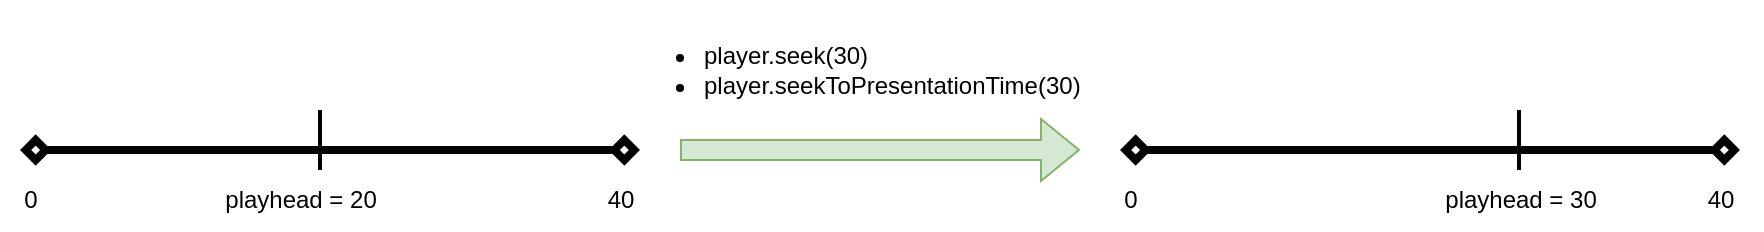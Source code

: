 <mxfile version="20.8.16" type="device"><diagram name="Seite-1" id="FOGZsUsDP9LusgoQiSli"><mxGraphModel dx="2074" dy="1214" grid="1" gridSize="10" guides="1" tooltips="1" connect="1" arrows="1" fold="1" page="1" pageScale="1" pageWidth="1654" pageHeight="1169" math="0" shadow="0"><root><mxCell id="0"/><mxCell id="1" parent="0"/><mxCell id="myv0Ks547uYpSwxC-bRw-2" value="&lt;ul style=&quot;&quot;&gt;&lt;li&gt;player.seek(30)&lt;/li&gt;&lt;li&gt;player.seekToPresentationTime(30)&lt;/li&gt;&lt;/ul&gt;" style="text;html=1;align=left;verticalAlign=middle;resizable=0;points=[];autosize=1;strokeColor=none;fillColor=none;" vertex="1" parent="1"><mxGeometry x="440" y="285" width="250" height="70" as="geometry"/></mxCell><mxCell id="myv0Ks547uYpSwxC-bRw-10" value="" style="shape=flexArrow;endArrow=classic;html=1;rounded=0;fontSize=12;fillColor=#d5e8d4;strokeColor=#82b366;" edge="1" parent="1"><mxGeometry width="50" height="50" relative="1" as="geometry"><mxPoint x="470" y="360" as="sourcePoint"/><mxPoint x="670" y="360" as="targetPoint"/></mxGeometry></mxCell><mxCell id="myv0Ks547uYpSwxC-bRw-11" value="" style="endArrow=diamond;html=1;rounded=0;startArrow=diamond;startFill=0;strokeWidth=4;endFill=0;" edge="1" parent="1"><mxGeometry width="50" height="50" relative="1" as="geometry"><mxPoint x="140" y="360" as="sourcePoint"/><mxPoint x="450" y="360" as="targetPoint"/></mxGeometry></mxCell><mxCell id="myv0Ks547uYpSwxC-bRw-12" value="0" style="text;html=1;align=center;verticalAlign=middle;resizable=0;points=[];autosize=1;strokeColor=none;fillColor=none;" vertex="1" parent="1"><mxGeometry x="130" y="370" width="30" height="30" as="geometry"/></mxCell><mxCell id="myv0Ks547uYpSwxC-bRw-13" value="playhead = 20" style="text;html=1;align=center;verticalAlign=middle;resizable=0;points=[];autosize=1;strokeColor=none;fillColor=none;" vertex="1" parent="1"><mxGeometry x="230" y="370" width="100" height="30" as="geometry"/></mxCell><mxCell id="myv0Ks547uYpSwxC-bRw-14" value="" style="endArrow=none;html=1;rounded=0;strokeWidth=2;" edge="1" parent="1"><mxGeometry width="50" height="50" relative="1" as="geometry"><mxPoint x="290" y="370" as="sourcePoint"/><mxPoint x="290" y="340" as="targetPoint"/></mxGeometry></mxCell><mxCell id="myv0Ks547uYpSwxC-bRw-15" value="40" style="text;html=1;align=center;verticalAlign=middle;resizable=0;points=[];autosize=1;strokeColor=none;fillColor=none;" vertex="1" parent="1"><mxGeometry x="420" y="370" width="40" height="30" as="geometry"/></mxCell><mxCell id="myv0Ks547uYpSwxC-bRw-16" value="" style="group" vertex="1" connectable="0" parent="1"><mxGeometry x="680" y="340" width="330" height="60" as="geometry"/></mxCell><mxCell id="myv0Ks547uYpSwxC-bRw-4" value="" style="endArrow=diamond;html=1;rounded=0;startArrow=diamond;startFill=0;strokeWidth=4;endFill=0;" edge="1" parent="myv0Ks547uYpSwxC-bRw-16"><mxGeometry width="50" height="50" relative="1" as="geometry"><mxPoint x="10" y="20" as="sourcePoint"/><mxPoint x="320" y="20" as="targetPoint"/></mxGeometry></mxCell><mxCell id="myv0Ks547uYpSwxC-bRw-5" value="0" style="text;html=1;align=center;verticalAlign=middle;resizable=0;points=[];autosize=1;strokeColor=none;fillColor=none;" vertex="1" parent="myv0Ks547uYpSwxC-bRw-16"><mxGeometry y="30" width="30" height="30" as="geometry"/></mxCell><mxCell id="myv0Ks547uYpSwxC-bRw-6" value="playhead = 30" style="text;html=1;align=center;verticalAlign=middle;resizable=0;points=[];autosize=1;strokeColor=none;fillColor=none;" vertex="1" parent="myv0Ks547uYpSwxC-bRw-16"><mxGeometry x="160" y="30" width="100" height="30" as="geometry"/></mxCell><mxCell id="myv0Ks547uYpSwxC-bRw-7" value="" style="endArrow=none;html=1;rounded=0;strokeWidth=2;" edge="1" parent="myv0Ks547uYpSwxC-bRw-16"><mxGeometry width="50" height="50" relative="1" as="geometry"><mxPoint x="209.5" y="30" as="sourcePoint"/><mxPoint x="209.5" as="targetPoint"/></mxGeometry></mxCell><mxCell id="myv0Ks547uYpSwxC-bRw-9" value="40" style="text;html=1;align=center;verticalAlign=middle;resizable=0;points=[];autosize=1;strokeColor=none;fillColor=none;" vertex="1" parent="myv0Ks547uYpSwxC-bRw-16"><mxGeometry x="290" y="30" width="40" height="30" as="geometry"/></mxCell></root></mxGraphModel></diagram></mxfile>